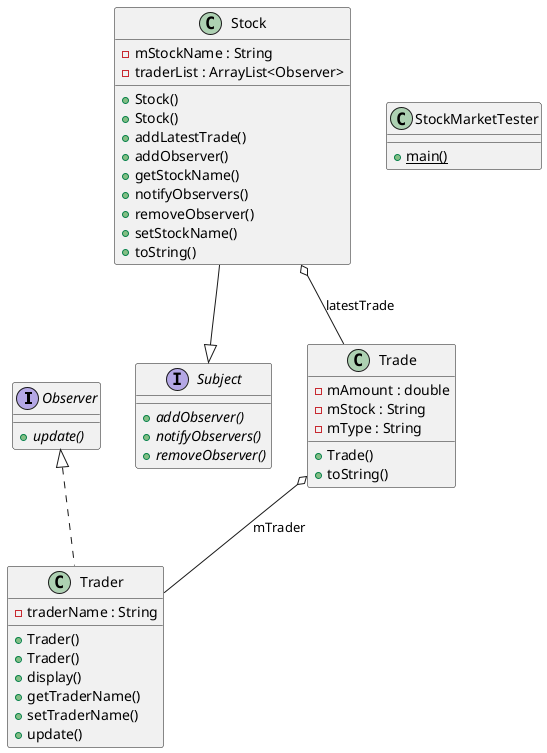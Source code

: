 @startuml

interface Observer {
    {abstract} + update()
}

class Stock {
    - mStockName : String
    - traderList : ArrayList<Observer>
    + Stock()
    + Stock()
    + addLatestTrade()
    + addObserver()
    + getStockName()
    + notifyObservers()
    + removeObserver()
    + setStockName()
    + toString()
}

class StockMarketTester {
    {static} + main()
}

interface Subject {
    {abstract} + addObserver()
    {abstract} + notifyObservers()
    {abstract} + removeObserver()
}

class Trade {
    - mAmount : double
    - mStock : String
    - mType : String
    + Trade()
    + toString()
}

class Trader {
    - traderName : String
    + Trader()
    + Trader()
    + display()
    + getTraderName()
    + setTraderName()
    + update()
}

Stock --|> Subject
Stock o-- Trade : latestTrade
Trade o-- Trader : mTrader
Trader .up.|> Observer



@enduml
